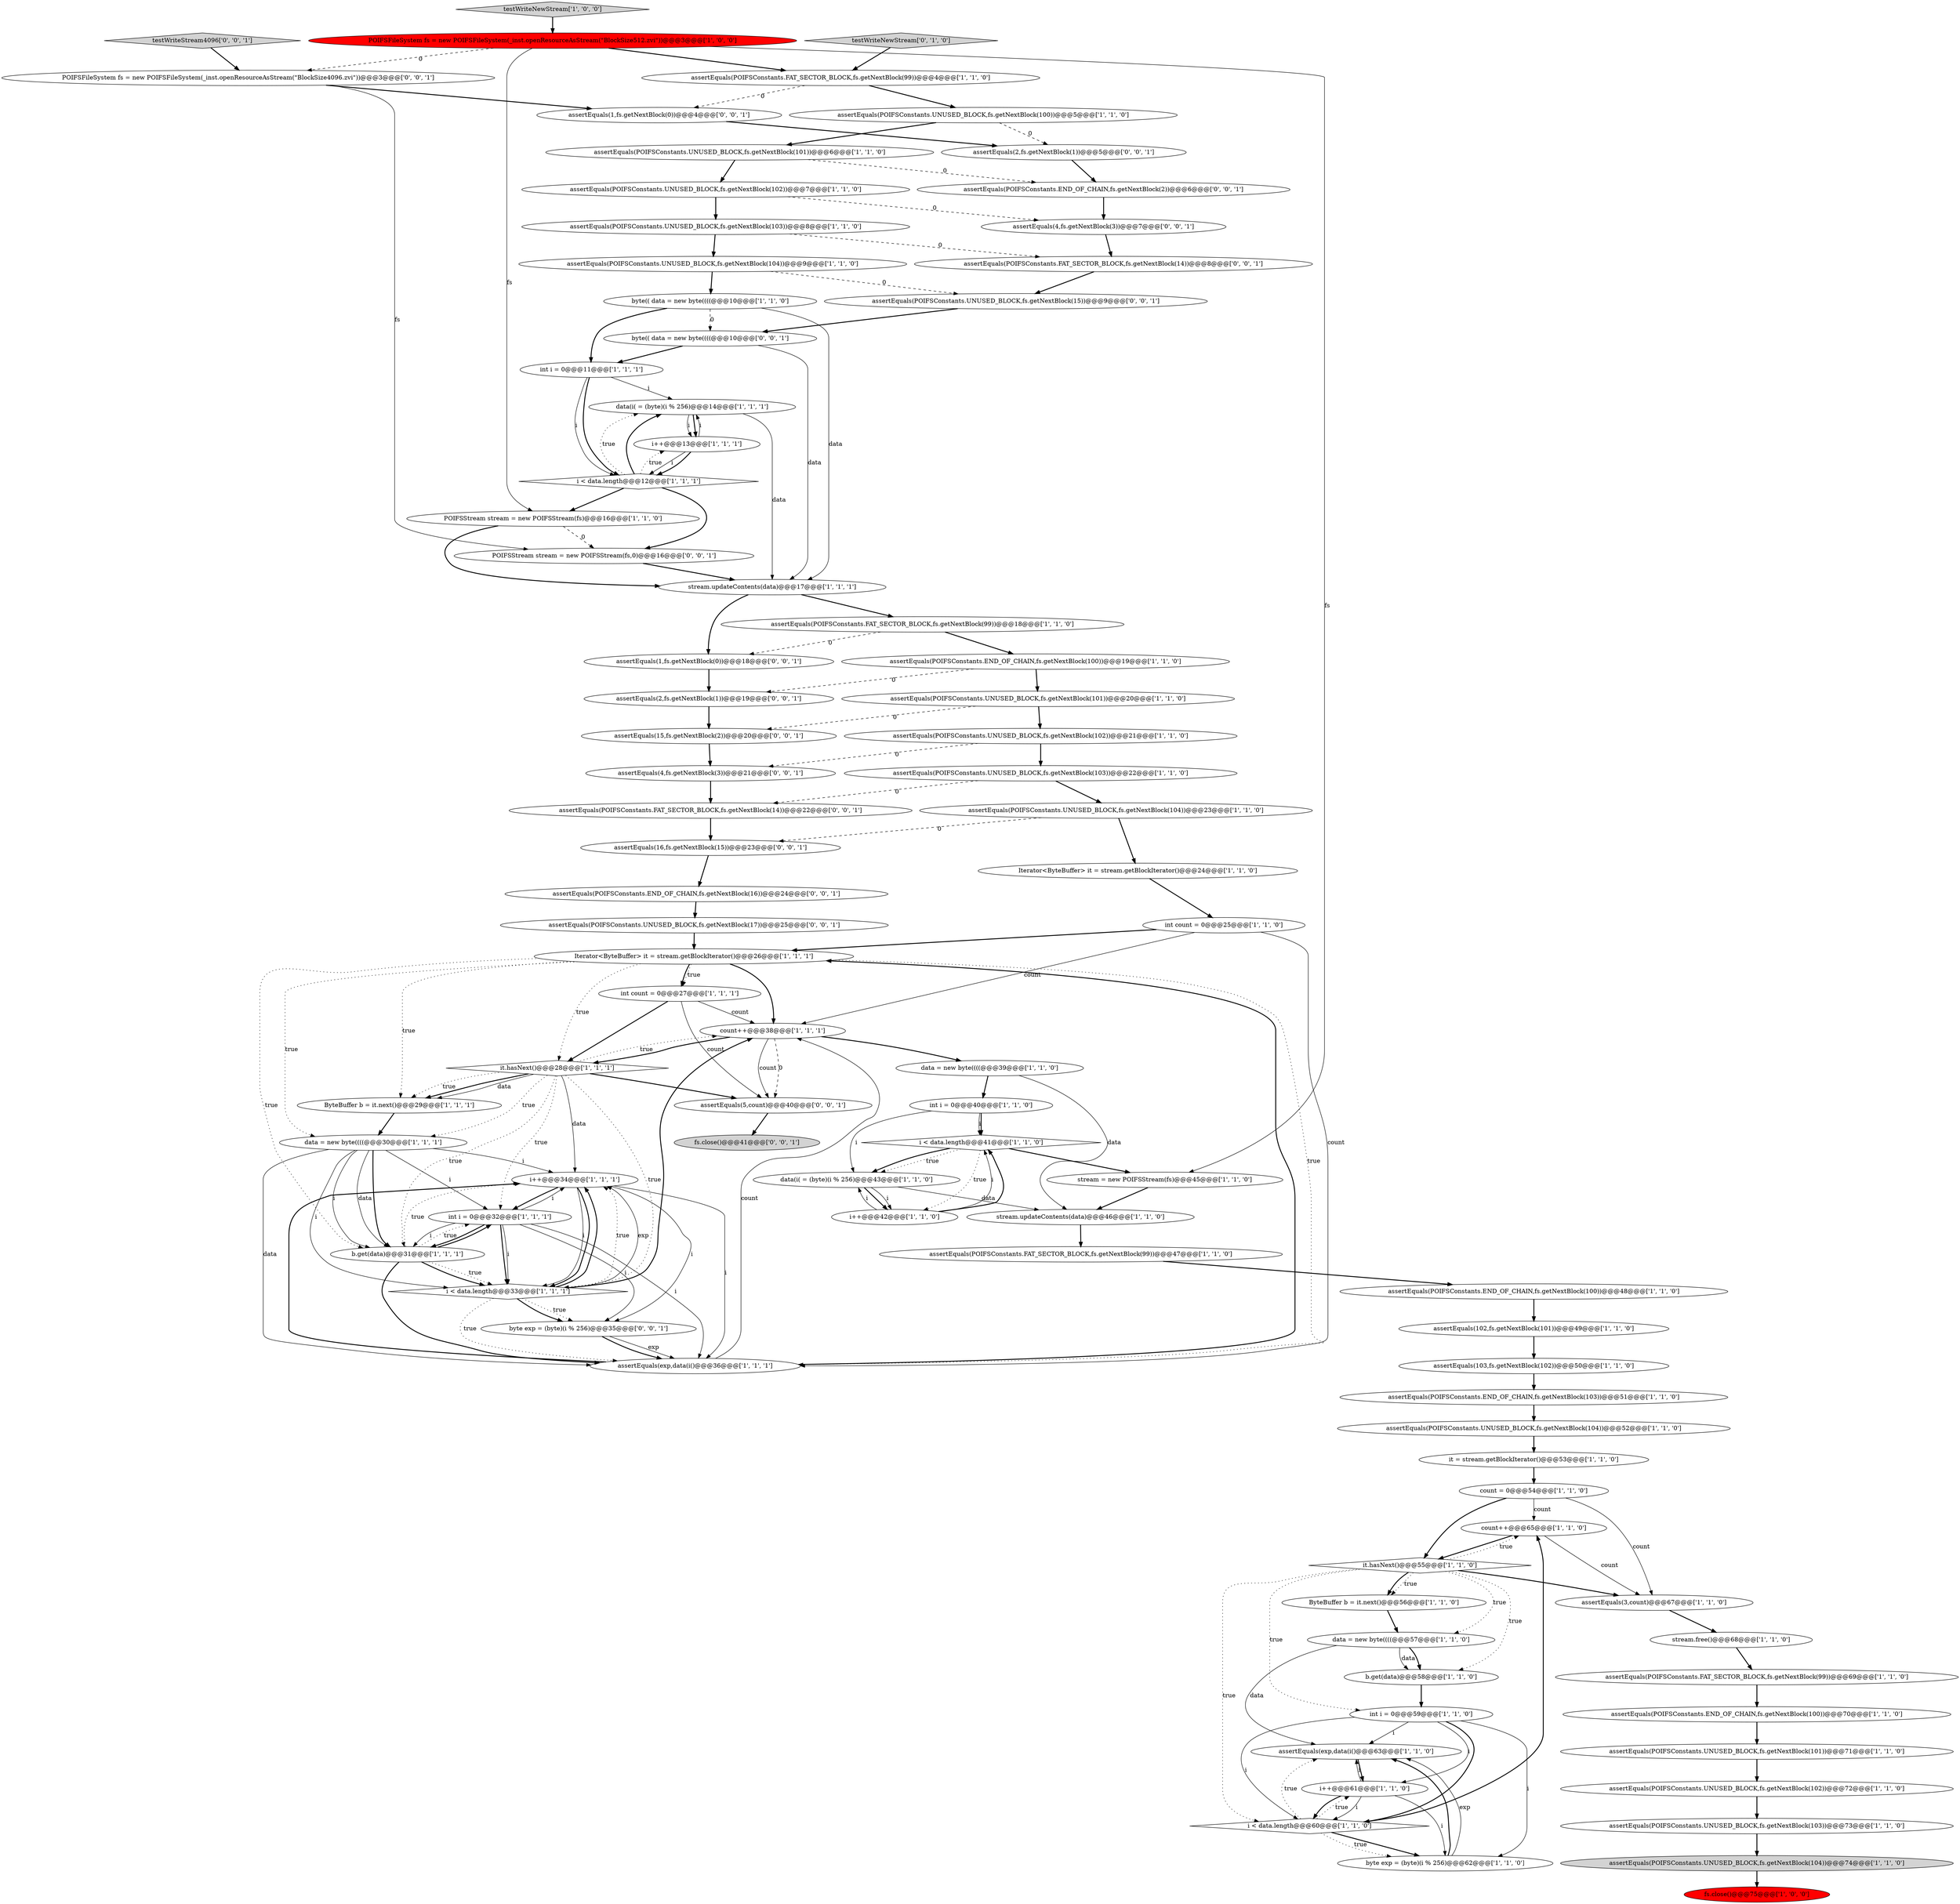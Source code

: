 digraph {
78 [style = filled, label = "assertEquals(1,fs.getNextBlock(0))@@@4@@@['0', '0', '1']", fillcolor = white, shape = ellipse image = "AAA0AAABBB3BBB"];
53 [style = filled, label = "assertEquals(POIFSConstants.UNUSED_BLOCK,fs.getNextBlock(104))@@@23@@@['1', '1', '0']", fillcolor = white, shape = ellipse image = "AAA0AAABBB1BBB"];
51 [style = filled, label = "assertEquals(POIFSConstants.UNUSED_BLOCK,fs.getNextBlock(103))@@@73@@@['1', '1', '0']", fillcolor = white, shape = ellipse image = "AAA0AAABBB1BBB"];
71 [style = filled, label = "assertEquals(4,fs.getNextBlock(3))@@@7@@@['0', '0', '1']", fillcolor = white, shape = ellipse image = "AAA0AAABBB3BBB"];
16 [style = filled, label = "int count = 0@@@25@@@['1', '1', '0']", fillcolor = white, shape = ellipse image = "AAA0AAABBB1BBB"];
36 [style = filled, label = "assertEquals(POIFSConstants.END_OF_CHAIN,fs.getNextBlock(100))@@@70@@@['1', '1', '0']", fillcolor = white, shape = ellipse image = "AAA0AAABBB1BBB"];
45 [style = filled, label = "assertEquals(POIFSConstants.FAT_SECTOR_BLOCK,fs.getNextBlock(99))@@@69@@@['1', '1', '0']", fillcolor = white, shape = ellipse image = "AAA0AAABBB1BBB"];
84 [style = filled, label = "assertEquals(POIFSConstants.FAT_SECTOR_BLOCK,fs.getNextBlock(14))@@@22@@@['0', '0', '1']", fillcolor = white, shape = ellipse image = "AAA0AAABBB3BBB"];
5 [style = filled, label = "i < data.length@@@41@@@['1', '1', '0']", fillcolor = white, shape = diamond image = "AAA0AAABBB1BBB"];
3 [style = filled, label = "data = new byte((((@@@57@@@['1', '1', '0']", fillcolor = white, shape = ellipse image = "AAA0AAABBB1BBB"];
34 [style = filled, label = "assertEquals(POIFSConstants.UNUSED_BLOCK,fs.getNextBlock(102))@@@21@@@['1', '1', '0']", fillcolor = white, shape = ellipse image = "AAA0AAABBB1BBB"];
48 [style = filled, label = "count++@@@38@@@['1', '1', '1']", fillcolor = white, shape = ellipse image = "AAA0AAABBB1BBB"];
7 [style = filled, label = "byte(( data = new byte((((@@@10@@@['1', '1', '0']", fillcolor = white, shape = ellipse image = "AAA0AAABBB1BBB"];
20 [style = filled, label = "assertEquals(POIFSConstants.UNUSED_BLOCK,fs.getNextBlock(104))@@@9@@@['1', '1', '0']", fillcolor = white, shape = ellipse image = "AAA0AAABBB1BBB"];
8 [style = filled, label = "testWriteNewStream['1', '0', '0']", fillcolor = lightgray, shape = diamond image = "AAA0AAABBB1BBB"];
38 [style = filled, label = "i++@@@34@@@['1', '1', '1']", fillcolor = white, shape = ellipse image = "AAA0AAABBB1BBB"];
65 [style = filled, label = "stream = new POIFSStream(fs)@@@45@@@['1', '1', '0']", fillcolor = white, shape = ellipse image = "AAA0AAABBB1BBB"];
74 [style = filled, label = "assertEquals(1,fs.getNextBlock(0))@@@18@@@['0', '0', '1']", fillcolor = white, shape = ellipse image = "AAA0AAABBB3BBB"];
76 [style = filled, label = "assertEquals(2,fs.getNextBlock(1))@@@5@@@['0', '0', '1']", fillcolor = white, shape = ellipse image = "AAA0AAABBB3BBB"];
44 [style = filled, label = "count++@@@65@@@['1', '1', '0']", fillcolor = white, shape = ellipse image = "AAA0AAABBB1BBB"];
43 [style = filled, label = "assertEquals(POIFSConstants.UNUSED_BLOCK,fs.getNextBlock(103))@@@22@@@['1', '1', '0']", fillcolor = white, shape = ellipse image = "AAA0AAABBB1BBB"];
30 [style = filled, label = "data = new byte((((@@@30@@@['1', '1', '1']", fillcolor = white, shape = ellipse image = "AAA0AAABBB1BBB"];
73 [style = filled, label = "assertEquals(POIFSConstants.UNUSED_BLOCK,fs.getNextBlock(15))@@@9@@@['0', '0', '1']", fillcolor = white, shape = ellipse image = "AAA0AAABBB3BBB"];
18 [style = filled, label = "assertEquals(102,fs.getNextBlock(101))@@@49@@@['1', '1', '0']", fillcolor = white, shape = ellipse image = "AAA0AAABBB1BBB"];
4 [style = filled, label = "assertEquals(POIFSConstants.END_OF_CHAIN,fs.getNextBlock(100))@@@48@@@['1', '1', '0']", fillcolor = white, shape = ellipse image = "AAA0AAABBB1BBB"];
63 [style = filled, label = "assertEquals(POIFSConstants.UNUSED_BLOCK,fs.getNextBlock(101))@@@6@@@['1', '1', '0']", fillcolor = white, shape = ellipse image = "AAA0AAABBB1BBB"];
79 [style = filled, label = "assertEquals(15,fs.getNextBlock(2))@@@20@@@['0', '0', '1']", fillcolor = white, shape = ellipse image = "AAA0AAABBB3BBB"];
27 [style = filled, label = "POIFSFileSystem fs = new POIFSFileSystem(_inst.openResourceAsStream(\"BlockSize512.zvi\"))@@@3@@@['1', '0', '0']", fillcolor = red, shape = ellipse image = "AAA1AAABBB1BBB"];
54 [style = filled, label = "it.hasNext()@@@55@@@['1', '1', '0']", fillcolor = white, shape = diamond image = "AAA0AAABBB1BBB"];
32 [style = filled, label = "data(i( = (byte)(i % 256)@@@43@@@['1', '1', '0']", fillcolor = white, shape = ellipse image = "AAA0AAABBB1BBB"];
41 [style = filled, label = "assertEquals(POIFSConstants.FAT_SECTOR_BLOCK,fs.getNextBlock(99))@@@18@@@['1', '1', '0']", fillcolor = white, shape = ellipse image = "AAA0AAABBB1BBB"];
59 [style = filled, label = "ByteBuffer b = it.next()@@@56@@@['1', '1', '0']", fillcolor = white, shape = ellipse image = "AAA0AAABBB1BBB"];
56 [style = filled, label = "stream.free()@@@68@@@['1', '1', '0']", fillcolor = white, shape = ellipse image = "AAA0AAABBB1BBB"];
83 [style = filled, label = "testWriteStream4096['0', '0', '1']", fillcolor = lightgray, shape = diamond image = "AAA0AAABBB3BBB"];
70 [style = filled, label = "assertEquals(POIFSConstants.UNUSED_BLOCK,fs.getNextBlock(17))@@@25@@@['0', '0', '1']", fillcolor = white, shape = ellipse image = "AAA0AAABBB3BBB"];
82 [style = filled, label = "POIFSStream stream = new POIFSStream(fs,0)@@@16@@@['0', '0', '1']", fillcolor = white, shape = ellipse image = "AAA0AAABBB3BBB"];
81 [style = filled, label = "assertEquals(POIFSConstants.FAT_SECTOR_BLOCK,fs.getNextBlock(14))@@@8@@@['0', '0', '1']", fillcolor = white, shape = ellipse image = "AAA0AAABBB3BBB"];
67 [style = filled, label = "stream.updateContents(data)@@@46@@@['1', '1', '0']", fillcolor = white, shape = ellipse image = "AAA0AAABBB1BBB"];
14 [style = filled, label = "int i = 0@@@40@@@['1', '1', '0']", fillcolor = white, shape = ellipse image = "AAA0AAABBB1BBB"];
46 [style = filled, label = "assertEquals(POIFSConstants.UNUSED_BLOCK,fs.getNextBlock(100))@@@5@@@['1', '1', '0']", fillcolor = white, shape = ellipse image = "AAA0AAABBB1BBB"];
89 [style = filled, label = "assertEquals(POIFSConstants.END_OF_CHAIN,fs.getNextBlock(16))@@@24@@@['0', '0', '1']", fillcolor = white, shape = ellipse image = "AAA0AAABBB3BBB"];
69 [style = filled, label = "assertEquals(POIFSConstants.END_OF_CHAIN,fs.getNextBlock(2))@@@6@@@['0', '0', '1']", fillcolor = white, shape = ellipse image = "AAA0AAABBB3BBB"];
37 [style = filled, label = "assertEquals(POIFSConstants.FAT_SECTOR_BLOCK,fs.getNextBlock(99))@@@4@@@['1', '1', '0']", fillcolor = white, shape = ellipse image = "AAA0AAABBB1BBB"];
11 [style = filled, label = "i++@@@61@@@['1', '1', '0']", fillcolor = white, shape = ellipse image = "AAA0AAABBB1BBB"];
15 [style = filled, label = "assertEquals(POIFSConstants.UNUSED_BLOCK,fs.getNextBlock(101))@@@71@@@['1', '1', '0']", fillcolor = white, shape = ellipse image = "AAA0AAABBB1BBB"];
55 [style = filled, label = "assertEquals(exp,data(i()@@@63@@@['1', '1', '0']", fillcolor = white, shape = ellipse image = "AAA0AAABBB1BBB"];
22 [style = filled, label = "Iterator<ByteBuffer> it = stream.getBlockIterator()@@@26@@@['1', '1', '1']", fillcolor = white, shape = ellipse image = "AAA0AAABBB1BBB"];
39 [style = filled, label = "Iterator<ByteBuffer> it = stream.getBlockIterator()@@@24@@@['1', '1', '0']", fillcolor = white, shape = ellipse image = "AAA0AAABBB1BBB"];
0 [style = filled, label = "assertEquals(POIFSConstants.END_OF_CHAIN,fs.getNextBlock(103))@@@51@@@['1', '1', '0']", fillcolor = white, shape = ellipse image = "AAA0AAABBB1BBB"];
75 [style = filled, label = "byte exp = (byte)(i % 256)@@@35@@@['0', '0', '1']", fillcolor = white, shape = ellipse image = "AAA0AAABBB3BBB"];
2 [style = filled, label = "data(i( = (byte)(i % 256)@@@14@@@['1', '1', '1']", fillcolor = white, shape = ellipse image = "AAA0AAABBB1BBB"];
42 [style = filled, label = "i++@@@13@@@['1', '1', '1']", fillcolor = white, shape = ellipse image = "AAA0AAABBB1BBB"];
60 [style = filled, label = "stream.updateContents(data)@@@17@@@['1', '1', '1']", fillcolor = white, shape = ellipse image = "AAA0AAABBB1BBB"];
21 [style = filled, label = "it = stream.getBlockIterator()@@@53@@@['1', '1', '0']", fillcolor = white, shape = ellipse image = "AAA0AAABBB1BBB"];
72 [style = filled, label = "fs.close()@@@41@@@['0', '0', '1']", fillcolor = lightgray, shape = ellipse image = "AAA0AAABBB3BBB"];
6 [style = filled, label = "int count = 0@@@27@@@['1', '1', '1']", fillcolor = white, shape = ellipse image = "AAA0AAABBB1BBB"];
26 [style = filled, label = "assertEquals(POIFSConstants.UNUSED_BLOCK,fs.getNextBlock(102))@@@72@@@['1', '1', '0']", fillcolor = white, shape = ellipse image = "AAA0AAABBB1BBB"];
88 [style = filled, label = "assertEquals(4,fs.getNextBlock(3))@@@21@@@['0', '0', '1']", fillcolor = white, shape = ellipse image = "AAA0AAABBB3BBB"];
85 [style = filled, label = "assertEquals(5,count)@@@40@@@['0', '0', '1']", fillcolor = white, shape = ellipse image = "AAA0AAABBB3BBB"];
62 [style = filled, label = "byte exp = (byte)(i % 256)@@@62@@@['1', '1', '0']", fillcolor = white, shape = ellipse image = "AAA0AAABBB1BBB"];
23 [style = filled, label = "assertEquals(3,count)@@@67@@@['1', '1', '0']", fillcolor = white, shape = ellipse image = "AAA0AAABBB1BBB"];
33 [style = filled, label = "assertEquals(POIFSConstants.UNUSED_BLOCK,fs.getNextBlock(104))@@@74@@@['1', '1', '0']", fillcolor = lightgray, shape = ellipse image = "AAA0AAABBB1BBB"];
13 [style = filled, label = "assertEquals(POIFSConstants.UNUSED_BLOCK,fs.getNextBlock(102))@@@7@@@['1', '1', '0']", fillcolor = white, shape = ellipse image = "AAA0AAABBB1BBB"];
29 [style = filled, label = "i < data.length@@@12@@@['1', '1', '1']", fillcolor = white, shape = diamond image = "AAA0AAABBB1BBB"];
24 [style = filled, label = "assertEquals(POIFSConstants.UNUSED_BLOCK,fs.getNextBlock(104))@@@52@@@['1', '1', '0']", fillcolor = white, shape = ellipse image = "AAA0AAABBB1BBB"];
47 [style = filled, label = "it.hasNext()@@@28@@@['1', '1', '1']", fillcolor = white, shape = diamond image = "AAA0AAABBB1BBB"];
12 [style = filled, label = "assertEquals(exp,data(i()@@@36@@@['1', '1', '1']", fillcolor = white, shape = ellipse image = "AAA0AAABBB1BBB"];
19 [style = filled, label = "int i = 0@@@32@@@['1', '1', '1']", fillcolor = white, shape = ellipse image = "AAA0AAABBB1BBB"];
58 [style = filled, label = "i++@@@42@@@['1', '1', '0']", fillcolor = white, shape = ellipse image = "AAA0AAABBB1BBB"];
31 [style = filled, label = "assertEquals(POIFSConstants.UNUSED_BLOCK,fs.getNextBlock(101))@@@20@@@['1', '1', '0']", fillcolor = white, shape = ellipse image = "AAA0AAABBB1BBB"];
87 [style = filled, label = "assertEquals(16,fs.getNextBlock(15))@@@23@@@['0', '0', '1']", fillcolor = white, shape = ellipse image = "AAA0AAABBB3BBB"];
40 [style = filled, label = "b.get(data)@@@31@@@['1', '1', '1']", fillcolor = white, shape = ellipse image = "AAA0AAABBB1BBB"];
49 [style = filled, label = "fs.close()@@@75@@@['1', '0', '0']", fillcolor = red, shape = ellipse image = "AAA1AAABBB1BBB"];
86 [style = filled, label = "POIFSFileSystem fs = new POIFSFileSystem(_inst.openResourceAsStream(\"BlockSize4096.zvi\"))@@@3@@@['0', '0', '1']", fillcolor = white, shape = ellipse image = "AAA0AAABBB3BBB"];
10 [style = filled, label = "int i = 0@@@11@@@['1', '1', '1']", fillcolor = white, shape = ellipse image = "AAA0AAABBB1BBB"];
17 [style = filled, label = "i < data.length@@@33@@@['1', '1', '1']", fillcolor = white, shape = diamond image = "AAA0AAABBB1BBB"];
50 [style = filled, label = "assertEquals(103,fs.getNextBlock(102))@@@50@@@['1', '1', '0']", fillcolor = white, shape = ellipse image = "AAA0AAABBB1BBB"];
1 [style = filled, label = "b.get(data)@@@58@@@['1', '1', '0']", fillcolor = white, shape = ellipse image = "AAA0AAABBB1BBB"];
52 [style = filled, label = "assertEquals(POIFSConstants.END_OF_CHAIN,fs.getNextBlock(100))@@@19@@@['1', '1', '0']", fillcolor = white, shape = ellipse image = "AAA0AAABBB1BBB"];
77 [style = filled, label = "byte(( data = new byte((((@@@10@@@['0', '0', '1']", fillcolor = white, shape = ellipse image = "AAA0AAABBB3BBB"];
28 [style = filled, label = "POIFSStream stream = new POIFSStream(fs)@@@16@@@['1', '1', '0']", fillcolor = white, shape = ellipse image = "AAA0AAABBB1BBB"];
80 [style = filled, label = "assertEquals(2,fs.getNextBlock(1))@@@19@@@['0', '0', '1']", fillcolor = white, shape = ellipse image = "AAA0AAABBB3BBB"];
64 [style = filled, label = "int i = 0@@@59@@@['1', '1', '0']", fillcolor = white, shape = ellipse image = "AAA0AAABBB1BBB"];
57 [style = filled, label = "i < data.length@@@60@@@['1', '1', '0']", fillcolor = white, shape = diamond image = "AAA0AAABBB1BBB"];
61 [style = filled, label = "count = 0@@@54@@@['1', '1', '0']", fillcolor = white, shape = ellipse image = "AAA0AAABBB1BBB"];
68 [style = filled, label = "testWriteNewStream['0', '1', '0']", fillcolor = lightgray, shape = diamond image = "AAA0AAABBB2BBB"];
25 [style = filled, label = "ByteBuffer b = it.next()@@@29@@@['1', '1', '1']", fillcolor = white, shape = ellipse image = "AAA0AAABBB1BBB"];
66 [style = filled, label = "data = new byte((((@@@39@@@['1', '1', '0']", fillcolor = white, shape = ellipse image = "AAA0AAABBB1BBB"];
35 [style = filled, label = "assertEquals(POIFSConstants.FAT_SECTOR_BLOCK,fs.getNextBlock(99))@@@47@@@['1', '1', '0']", fillcolor = white, shape = ellipse image = "AAA0AAABBB1BBB"];
9 [style = filled, label = "assertEquals(POIFSConstants.UNUSED_BLOCK,fs.getNextBlock(103))@@@8@@@['1', '1', '0']", fillcolor = white, shape = ellipse image = "AAA0AAABBB1BBB"];
31->79 [style = dashed, label="0"];
82->60 [style = bold, label=""];
14->5 [style = solid, label="i"];
6->48 [style = solid, label="count"];
37->78 [style = dashed, label="0"];
65->67 [style = bold, label=""];
29->2 [style = dotted, label="true"];
57->62 [style = bold, label=""];
47->17 [style = dotted, label="true"];
25->30 [style = bold, label=""];
81->73 [style = bold, label=""];
42->29 [style = solid, label="i"];
5->32 [style = dotted, label="true"];
19->17 [style = solid, label="i"];
34->88 [style = dashed, label="0"];
64->55 [style = solid, label="i"];
61->44 [style = solid, label="count"];
38->12 [style = solid, label="i"];
52->80 [style = dashed, label="0"];
62->55 [style = bold, label=""];
12->48 [style = solid, label="count"];
11->57 [style = solid, label="i"];
42->29 [style = bold, label=""];
53->39 [style = bold, label=""];
26->51 [style = bold, label=""];
17->38 [style = bold, label=""];
38->17 [style = solid, label="i"];
29->2 [style = bold, label=""];
12->38 [style = bold, label=""];
24->21 [style = bold, label=""];
47->38 [style = solid, label="data"];
0->24 [style = bold, label=""];
43->53 [style = bold, label=""];
58->32 [style = solid, label="i"];
44->23 [style = solid, label="count"];
63->13 [style = bold, label=""];
30->40 [style = bold, label=""];
55->11 [style = bold, label=""];
79->88 [style = bold, label=""];
8->27 [style = bold, label=""];
21->61 [style = bold, label=""];
12->22 [style = bold, label=""];
83->86 [style = bold, label=""];
17->38 [style = dotted, label="true"];
86->82 [style = solid, label="fs"];
64->11 [style = solid, label="i"];
3->1 [style = solid, label="data"];
27->28 [style = solid, label="fs"];
16->48 [style = solid, label="count"];
4->18 [style = bold, label=""];
3->55 [style = solid, label="data"];
60->41 [style = bold, label=""];
86->78 [style = bold, label=""];
60->74 [style = bold, label=""];
77->60 [style = solid, label="data"];
18->50 [style = bold, label=""];
54->59 [style = dotted, label="true"];
80->79 [style = bold, label=""];
46->63 [style = bold, label=""];
47->25 [style = bold, label=""];
37->46 [style = bold, label=""];
75->12 [style = solid, label="exp"];
32->58 [style = bold, label=""];
48->85 [style = dashed, label="0"];
40->17 [style = bold, label=""];
54->59 [style = bold, label=""];
70->22 [style = bold, label=""];
13->71 [style = dashed, label="0"];
20->7 [style = bold, label=""];
46->76 [style = dashed, label="0"];
38->17 [style = bold, label=""];
11->57 [style = bold, label=""];
6->47 [style = bold, label=""];
64->57 [style = bold, label=""];
30->12 [style = solid, label="data"];
88->84 [style = bold, label=""];
14->32 [style = solid, label="i"];
67->35 [style = bold, label=""];
22->6 [style = bold, label=""];
40->17 [style = dotted, label="true"];
44->54 [style = bold, label=""];
30->40 [style = solid, label="i"];
39->16 [style = bold, label=""];
47->48 [style = dotted, label="true"];
71->81 [style = bold, label=""];
3->1 [style = bold, label=""];
30->38 [style = solid, label="i"];
22->48 [style = bold, label=""];
54->57 [style = dotted, label="true"];
77->10 [style = bold, label=""];
32->67 [style = solid, label="data"];
22->25 [style = dotted, label="true"];
54->44 [style = dotted, label="true"];
45->36 [style = bold, label=""];
10->2 [style = solid, label="i"];
30->17 [style = solid, label="i"];
47->19 [style = dotted, label="true"];
40->19 [style = bold, label=""];
57->11 [style = dotted, label="true"];
40->38 [style = dotted, label="true"];
9->20 [style = bold, label=""];
42->2 [style = solid, label="i"];
19->75 [style = solid, label="i"];
19->17 [style = bold, label=""];
38->19 [style = bold, label=""];
31->34 [style = bold, label=""];
54->64 [style = dotted, label="true"];
9->81 [style = dashed, label="0"];
5->32 [style = bold, label=""];
40->12 [style = bold, label=""];
27->37 [style = bold, label=""];
11->62 [style = solid, label="i"];
56->45 [style = bold, label=""];
30->40 [style = solid, label="data"];
17->12 [style = dotted, label="true"];
28->60 [style = bold, label=""];
50->0 [style = bold, label=""];
11->55 [style = solid, label="i"];
66->67 [style = solid, label="data"];
2->42 [style = solid, label="i"];
13->9 [style = bold, label=""];
47->25 [style = solid, label="data"];
61->54 [style = bold, label=""];
29->82 [style = bold, label=""];
33->49 [style = bold, label=""];
19->40 [style = bold, label=""];
17->75 [style = dotted, label="true"];
34->43 [style = bold, label=""];
59->3 [style = bold, label=""];
89->70 [style = bold, label=""];
30->19 [style = solid, label="i"];
19->38 [style = solid, label="i"];
28->82 [style = dashed, label="0"];
58->5 [style = solid, label="i"];
48->66 [style = bold, label=""];
54->23 [style = bold, label=""];
40->19 [style = dotted, label="true"];
14->5 [style = bold, label=""];
17->38 [style = solid, label="exp"];
53->87 [style = dashed, label="0"];
23->56 [style = bold, label=""];
47->85 [style = bold, label=""];
57->62 [style = dotted, label="true"];
43->84 [style = dashed, label="0"];
2->60 [style = solid, label="data"];
85->72 [style = bold, label=""];
7->10 [style = bold, label=""];
5->58 [style = dotted, label="true"];
63->69 [style = dashed, label="0"];
36->15 [style = bold, label=""];
22->47 [style = dotted, label="true"];
62->55 [style = solid, label="exp"];
68->37 [style = bold, label=""];
17->75 [style = bold, label=""];
22->40 [style = dotted, label="true"];
5->65 [style = bold, label=""];
27->86 [style = dashed, label="0"];
41->74 [style = dashed, label="0"];
16->22 [style = bold, label=""];
74->80 [style = bold, label=""];
22->6 [style = dotted, label="true"];
54->3 [style = dotted, label="true"];
19->40 [style = solid, label="i"];
35->4 [style = bold, label=""];
22->12 [style = dotted, label="true"];
41->52 [style = bold, label=""];
15->26 [style = bold, label=""];
29->28 [style = bold, label=""];
64->62 [style = solid, label="i"];
57->55 [style = dotted, label="true"];
16->12 [style = solid, label="count"];
47->30 [style = dotted, label="true"];
7->77 [style = dashed, label="0"];
19->12 [style = solid, label="i"];
38->75 [style = solid, label="i"];
69->71 [style = bold, label=""];
84->87 [style = bold, label=""];
7->60 [style = solid, label="data"];
10->29 [style = bold, label=""];
54->1 [style = dotted, label="true"];
6->85 [style = solid, label="count"];
47->25 [style = dotted, label="true"];
48->47 [style = bold, label=""];
10->29 [style = solid, label="i"];
58->5 [style = bold, label=""];
76->69 [style = bold, label=""];
52->31 [style = bold, label=""];
17->48 [style = bold, label=""];
47->40 [style = dotted, label="true"];
48->85 [style = solid, label="count"];
57->44 [style = bold, label=""];
73->77 [style = bold, label=""];
87->89 [style = bold, label=""];
64->57 [style = solid, label="i"];
29->42 [style = dotted, label="true"];
78->76 [style = bold, label=""];
75->12 [style = bold, label=""];
22->30 [style = dotted, label="true"];
66->14 [style = bold, label=""];
32->58 [style = solid, label="i"];
20->73 [style = dashed, label="0"];
27->65 [style = solid, label="fs"];
2->42 [style = bold, label=""];
1->64 [style = bold, label=""];
61->23 [style = solid, label="count"];
51->33 [style = bold, label=""];
}
